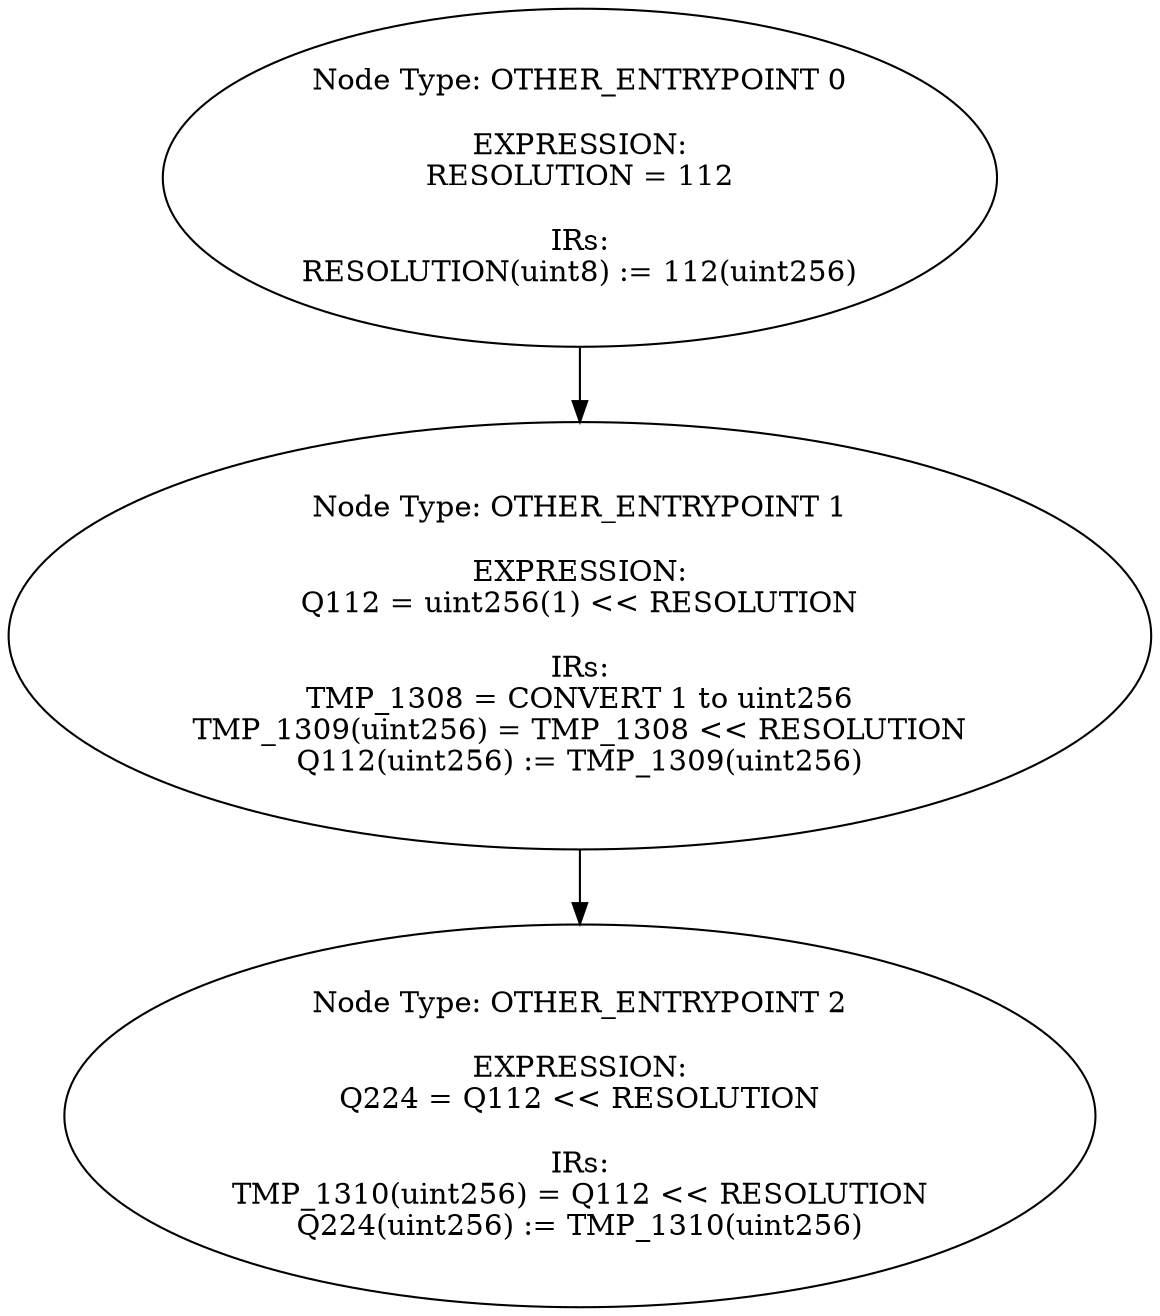 digraph{
0[label="Node Type: OTHER_ENTRYPOINT 0

EXPRESSION:
RESOLUTION = 112

IRs:
RESOLUTION(uint8) := 112(uint256)"];
0->1;
1[label="Node Type: OTHER_ENTRYPOINT 1

EXPRESSION:
Q112 = uint256(1) << RESOLUTION

IRs:
TMP_1308 = CONVERT 1 to uint256
TMP_1309(uint256) = TMP_1308 << RESOLUTION
Q112(uint256) := TMP_1309(uint256)"];
1->2;
2[label="Node Type: OTHER_ENTRYPOINT 2

EXPRESSION:
Q224 = Q112 << RESOLUTION

IRs:
TMP_1310(uint256) = Q112 << RESOLUTION
Q224(uint256) := TMP_1310(uint256)"];
}
